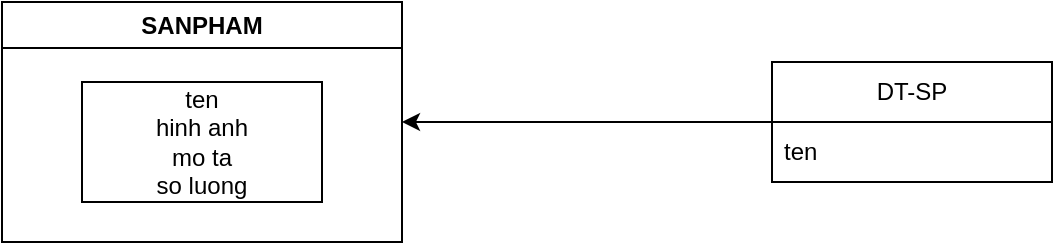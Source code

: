 <mxfile version="21.7.5" type="github">
  <diagram name="Page-1" id="aMfT-5x0kDcu-MV4AwlF">
    <mxGraphModel dx="777" dy="494" grid="1" gridSize="10" guides="1" tooltips="1" connect="1" arrows="1" fold="1" page="1" pageScale="1" pageWidth="850" pageHeight="1100" math="0" shadow="0">
      <root>
        <mxCell id="0" />
        <mxCell id="1" parent="0" />
        <mxCell id="23IZQoE25pc3qO4HHsNv-2" value="SANPHAM" style="swimlane;whiteSpace=wrap;html=1;" vertex="1" parent="1">
          <mxGeometry x="40" y="20" width="200" height="120" as="geometry" />
        </mxCell>
        <mxCell id="23IZQoE25pc3qO4HHsNv-4" value="ten&lt;br&gt;hinh anh&lt;br&gt;mo ta&lt;br&gt;so luong" style="rounded=0;whiteSpace=wrap;html=1;" vertex="1" parent="23IZQoE25pc3qO4HHsNv-2">
          <mxGeometry x="40" y="40" width="120" height="60" as="geometry" />
        </mxCell>
        <mxCell id="23IZQoE25pc3qO4HHsNv-9" style="edgeStyle=orthogonalEdgeStyle;rounded=0;orthogonalLoop=1;jettySize=auto;html=1;entryX=1;entryY=0.5;entryDx=0;entryDy=0;" edge="1" parent="1" source="23IZQoE25pc3qO4HHsNv-5" target="23IZQoE25pc3qO4HHsNv-2">
          <mxGeometry relative="1" as="geometry" />
        </mxCell>
        <mxCell id="23IZQoE25pc3qO4HHsNv-5" value="DT-SP" style="swimlane;fontStyle=0;childLayout=stackLayout;horizontal=1;startSize=30;horizontalStack=0;resizeParent=1;resizeParentMax=0;resizeLast=0;collapsible=1;marginBottom=0;whiteSpace=wrap;html=1;" vertex="1" parent="1">
          <mxGeometry x="425" y="50" width="140" height="60" as="geometry" />
        </mxCell>
        <mxCell id="23IZQoE25pc3qO4HHsNv-6" value="ten" style="text;strokeColor=none;fillColor=none;align=left;verticalAlign=middle;spacingLeft=4;spacingRight=4;overflow=hidden;points=[[0,0.5],[1,0.5]];portConstraint=eastwest;rotatable=0;whiteSpace=wrap;html=1;" vertex="1" parent="23IZQoE25pc3qO4HHsNv-5">
          <mxGeometry y="30" width="140" height="30" as="geometry" />
        </mxCell>
      </root>
    </mxGraphModel>
  </diagram>
</mxfile>
